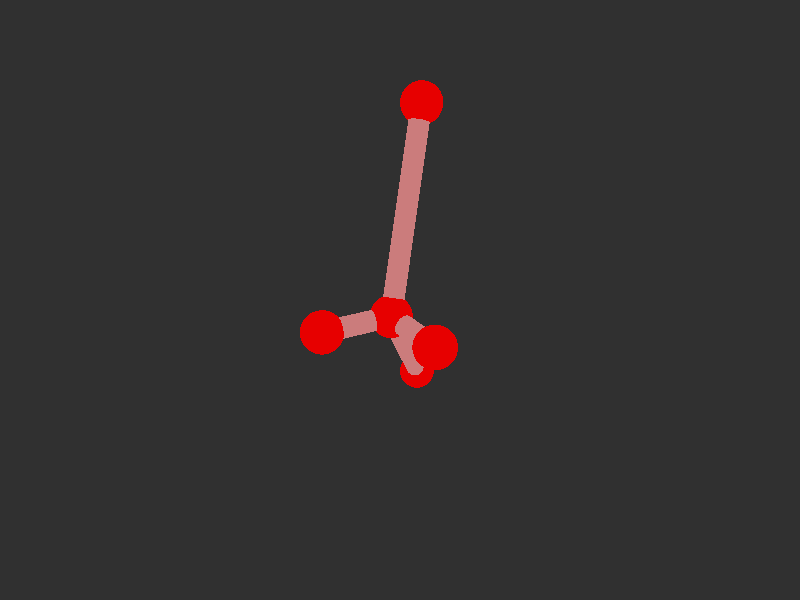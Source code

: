 #version 3.7; 
    global_settings { assumed_gamma 1.0 }
    

    camera {
    location  <20, 20, 20>
    right     x*image_width/image_height
    look_at   <0, 0, 0>
    angle 58
    }

    background { color rgb<1,1,1>*0.03 }


    light_source { <-20, 30, -25> color red 0.6 green 0.6 blue 0.6 }
    light_source { < 20, 30, -25> color red 0.6 green 0.6 blue 0.6 }
    
    #declare m = 1;
    union {

    union {
    sphere { m*<1.2294966371591123,-2.8912424164610897e-19,0.6521621763126012>, 1 }        
    sphere {  m*<1.4600199835845018,6.6344302038014105e-19,3.6433017898082953>, 1 }
    sphere {  m*<4.273470468820221,6.623457197594621e-18,-0.6956959659460675>, 1 }
    sphere {  m*<-3.726762868154689,8.164965809277259,-2.3090937909510423>, 1}
    sphere { m*<-3.726762868154689,-8.164965809277259,-2.309093790951045>, 1 }    

        pigment { color rgb<0.8,0,0>  }
    finish { ambient 0.1 diffuse 0.7 phong 1 }
    }    
    union {
    cylinder { m*<1.4600199835845018,6.6344302038014105e-19,3.6433017898082953>, <1.2294966371591123,-2.8912424164610897e-19,0.6521621763126012>, 0.5 }
    cylinder { m*<4.273470468820221,6.623457197594621e-18,-0.6956959659460675>, <1.2294966371591123,-2.8912424164610897e-19,0.6521621763126012>, 0.5}
    cylinder { m*<-3.726762868154689,8.164965809277259,-2.3090937909510423>, <1.2294966371591123,-2.8912424164610897e-19,0.6521621763126012>, 0.5 }
    cylinder {  m*<-3.726762868154689,-8.164965809277259,-2.309093790951045>, <1.2294966371591123,-2.8912424164610897e-19,0.6521621763126012>, 0.5}

    pigment { color rgb<0.6,.2,.2>  }
    finish { ambient 0.1 diffuse 0.7 phong 1 }    
    }
    
    // rotate <0, 0, 0>
    }
    #version 3.7; 
    global_settings { assumed_gamma 1.0 }
    

    camera {
    location  <20, 20, 20>
    right     x*image_width/image_height
    look_at   <0, 0, 0>
    angle 58
    }

    background { color rgb<1,1,1>*0.03 }


    light_source { <-20, 30, -25> color red 0.6 green 0.6 blue 0.6 }
    light_source { < 20, 30, -25> color red 0.6 green 0.6 blue 0.6 }
    
    #declare m = 1;
    union {

    union {
    sphere { m*<1.2294966371591123,-2.8912424164610897e-19,0.6521621763126012>, 1 }        
    sphere {  m*<1.4600199835845018,6.6344302038014105e-19,3.6433017898082953>, 1 }
    sphere {  m*<4.273470468820221,6.623457197594621e-18,-0.6956959659460675>, 1 }
    sphere {  m*<-3.726762868154689,8.164965809277259,-2.3090937909510423>, 1}
    sphere { m*<-3.726762868154689,-8.164965809277259,-2.309093790951045>, 1 }    

        pigment { color rgb<0.8,0,0>  }
    finish { ambient 0.1 diffuse 0.7 phong 1 }
    }    
    union {
    cylinder { m*<1.4600199835845018,6.6344302038014105e-19,3.6433017898082953>, <1.2294966371591123,-2.8912424164610897e-19,0.6521621763126012>, 0.5 }
    cylinder { m*<4.273470468820221,6.623457197594621e-18,-0.6956959659460675>, <1.2294966371591123,-2.8912424164610897e-19,0.6521621763126012>, 0.5}
    cylinder { m*<-3.726762868154689,8.164965809277259,-2.3090937909510423>, <1.2294966371591123,-2.8912424164610897e-19,0.6521621763126012>, 0.5 }
    cylinder {  m*<-3.726762868154689,-8.164965809277259,-2.309093790951045>, <1.2294966371591123,-2.8912424164610897e-19,0.6521621763126012>, 0.5}

    pigment { color rgb<0.6,.2,.2>  }
    finish { ambient 0.1 diffuse 0.7 phong 1 }    
    }
    
    // rotate <0, 0, 0>
    }
    